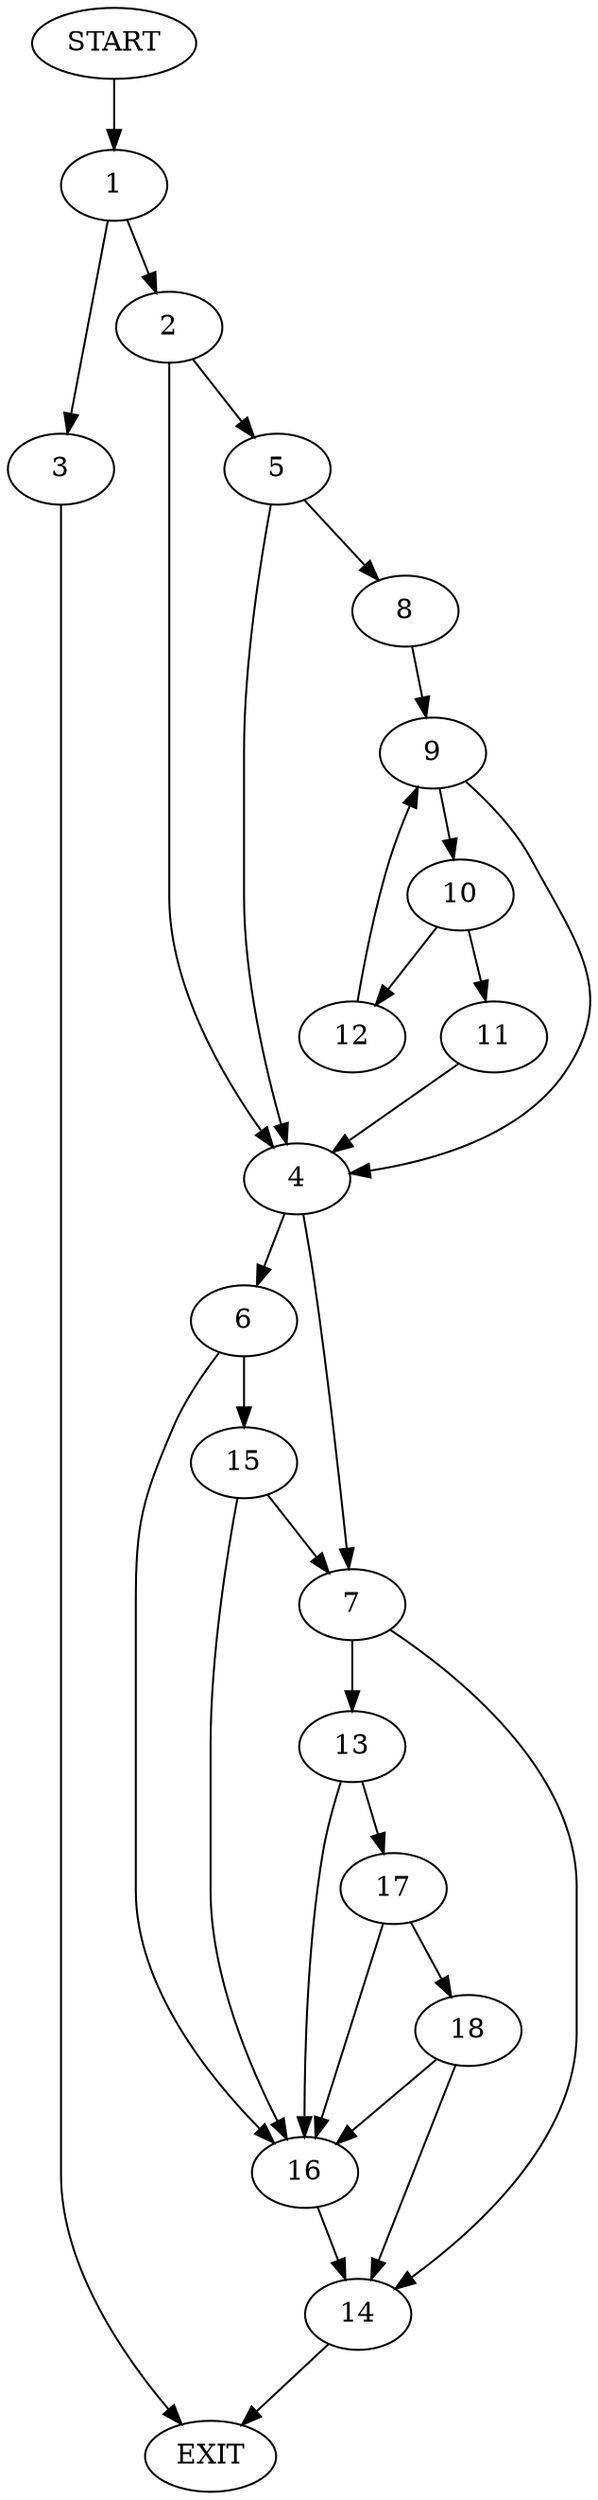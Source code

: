 digraph {
0 [label="START"]
19 [label="EXIT"]
0 -> 1
1 -> 2
1 -> 3
3 -> 19
2 -> 4
2 -> 5
4 -> 6
4 -> 7
5 -> 4
5 -> 8
8 -> 9
9 -> 4
9 -> 10
10 -> 11
10 -> 12
11 -> 4
12 -> 9
7 -> 13
7 -> 14
6 -> 15
6 -> 16
15 -> 16
15 -> 7
16 -> 14
13 -> 17
13 -> 16
14 -> 19
17 -> 18
17 -> 16
18 -> 14
18 -> 16
}
